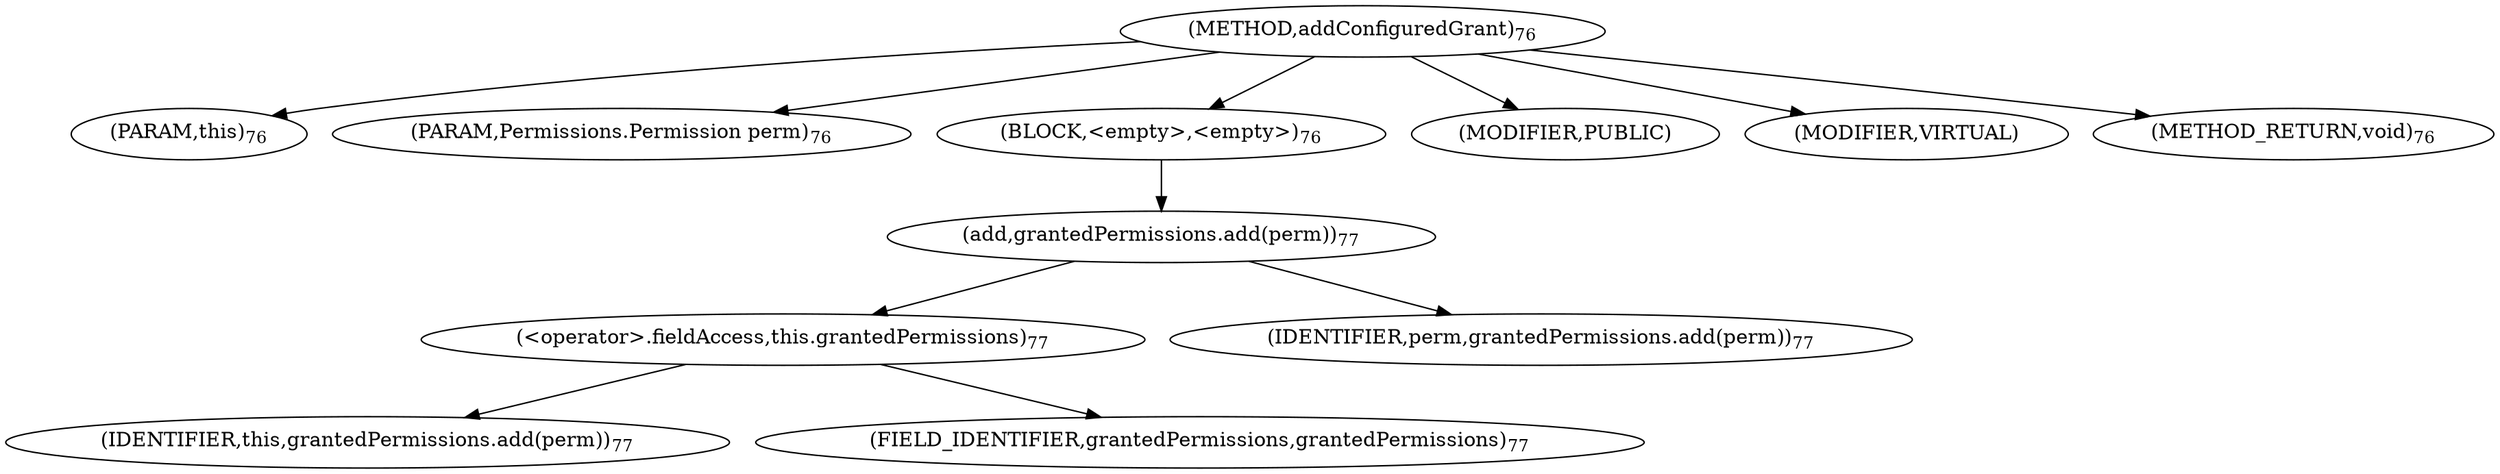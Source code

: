 digraph "addConfiguredGrant" {  
"163" [label = <(METHOD,addConfiguredGrant)<SUB>76</SUB>> ]
"164" [label = <(PARAM,this)<SUB>76</SUB>> ]
"165" [label = <(PARAM,Permissions.Permission perm)<SUB>76</SUB>> ]
"166" [label = <(BLOCK,&lt;empty&gt;,&lt;empty&gt;)<SUB>76</SUB>> ]
"167" [label = <(add,grantedPermissions.add(perm))<SUB>77</SUB>> ]
"168" [label = <(&lt;operator&gt;.fieldAccess,this.grantedPermissions)<SUB>77</SUB>> ]
"169" [label = <(IDENTIFIER,this,grantedPermissions.add(perm))<SUB>77</SUB>> ]
"170" [label = <(FIELD_IDENTIFIER,grantedPermissions,grantedPermissions)<SUB>77</SUB>> ]
"171" [label = <(IDENTIFIER,perm,grantedPermissions.add(perm))<SUB>77</SUB>> ]
"172" [label = <(MODIFIER,PUBLIC)> ]
"173" [label = <(MODIFIER,VIRTUAL)> ]
"174" [label = <(METHOD_RETURN,void)<SUB>76</SUB>> ]
  "163" -> "164" 
  "163" -> "165" 
  "163" -> "166" 
  "163" -> "172" 
  "163" -> "173" 
  "163" -> "174" 
  "166" -> "167" 
  "167" -> "168" 
  "167" -> "171" 
  "168" -> "169" 
  "168" -> "170" 
}
